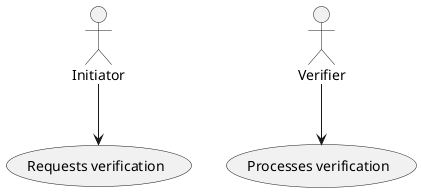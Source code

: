 @startuml
:Initiator: --> (request_verification)
:Verifier: --> (processes_verification)
"Requests verification" as (request_verification)
"Processes verification" as (processes_verification)
@enduml